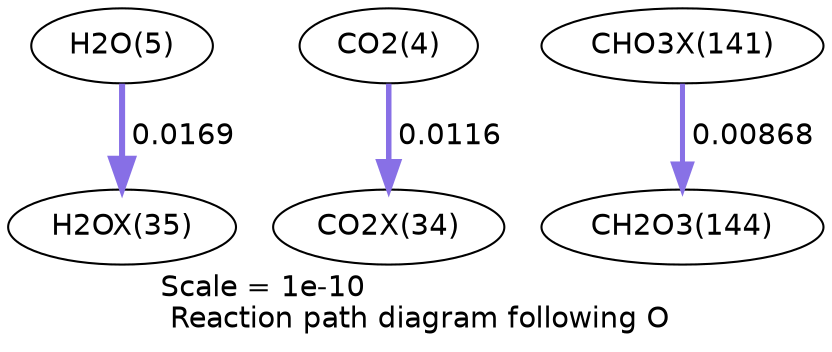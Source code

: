 digraph reaction_paths {
center=1;
s7 -> s34[fontname="Helvetica", penwidth=2.92, arrowsize=1.46, color="0.7, 0.517, 0.9"
, label=" 0.0169"];
s6 -> s33[fontname="Helvetica", penwidth=2.64, arrowsize=1.32, color="0.7, 0.512, 0.9"
, label=" 0.0116"];
s40 -> s21[fontname="Helvetica", penwidth=2.42, arrowsize=1.21, color="0.7, 0.509, 0.9"
, label=" 0.00868"];
s6 [ fontname="Helvetica", label="CO2(4)"];
s7 [ fontname="Helvetica", label="H2O(5)"];
s21 [ fontname="Helvetica", label="CH2O3(144)"];
s33 [ fontname="Helvetica", label="CO2X(34)"];
s34 [ fontname="Helvetica", label="H2OX(35)"];
s40 [ fontname="Helvetica", label="CHO3X(141)"];
 label = "Scale = 1e-10\l Reaction path diagram following O";
 fontname = "Helvetica";
}
